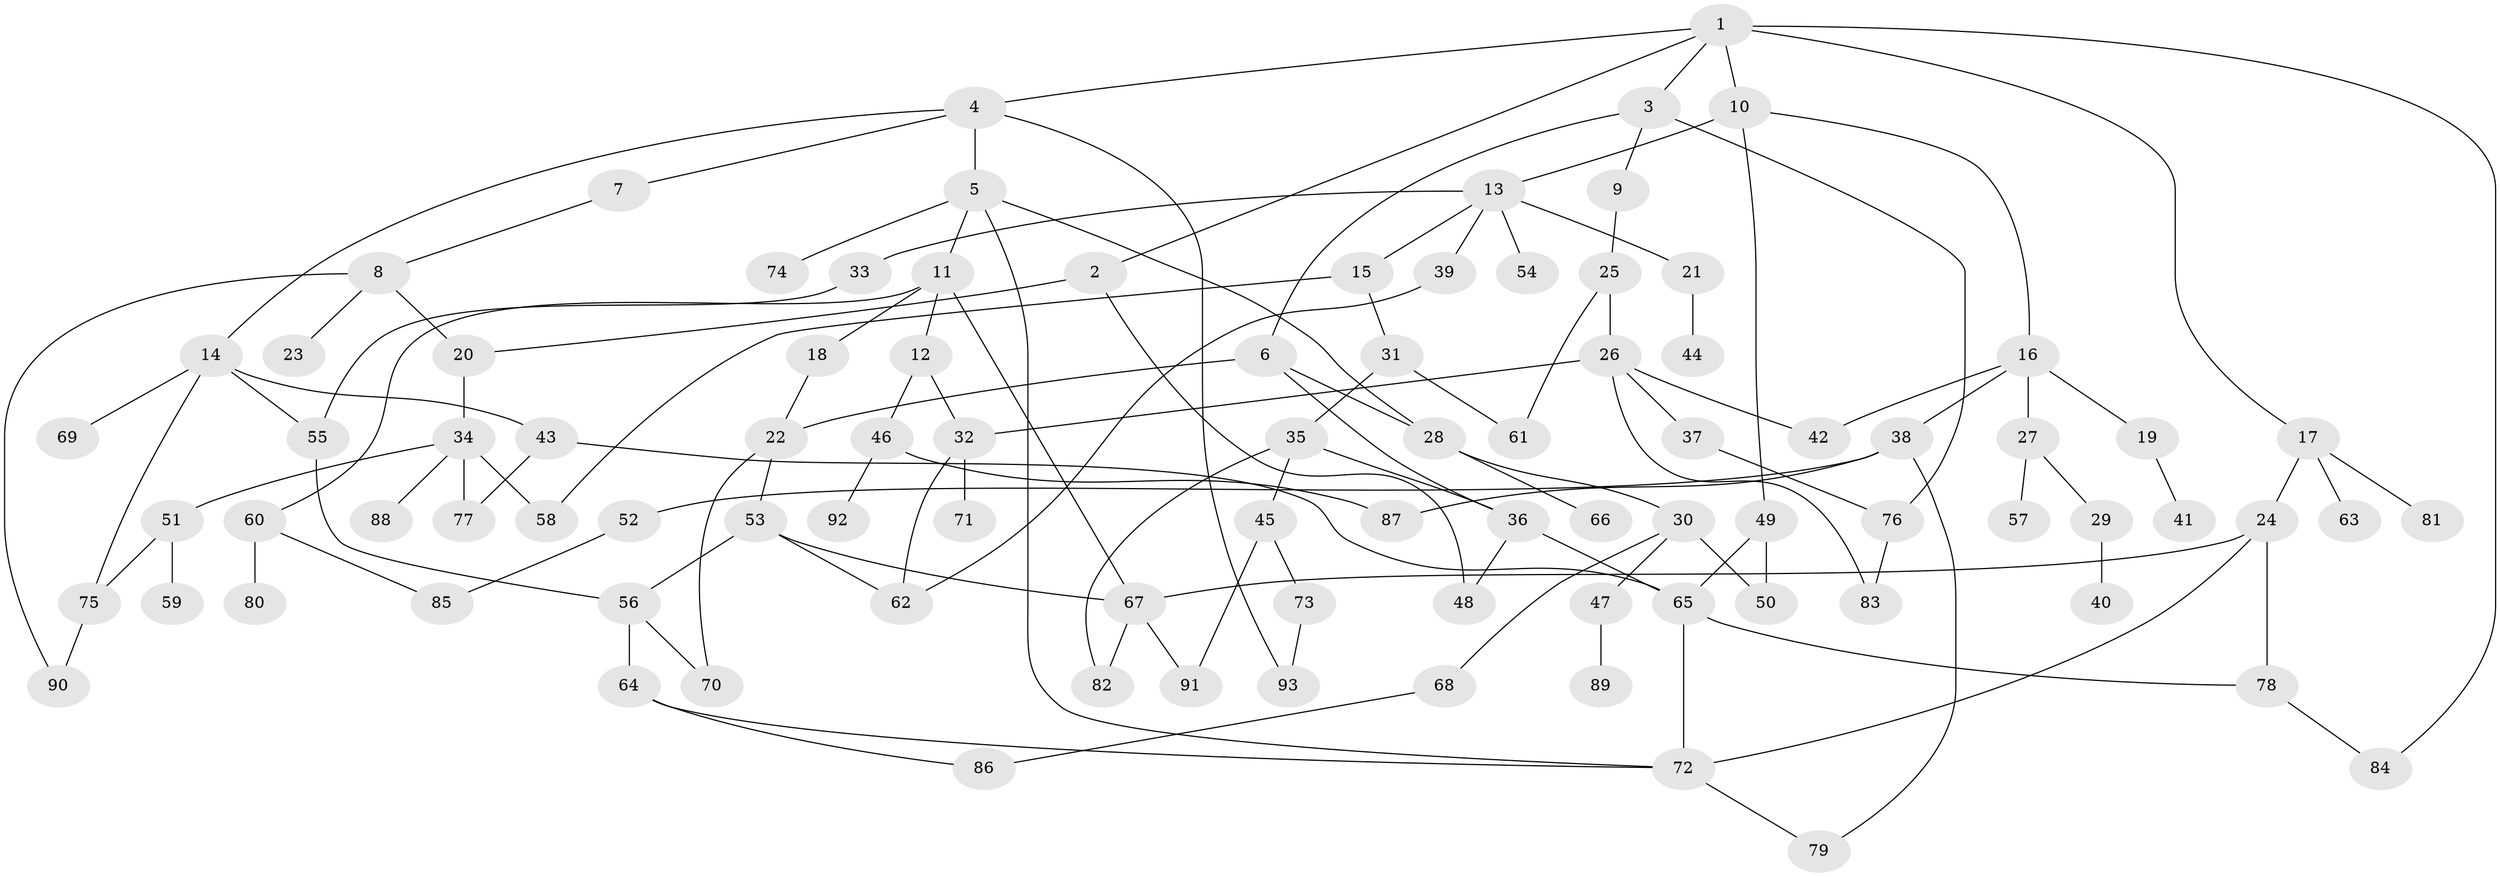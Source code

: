 // coarse degree distribution, {6: 0.1, 4: 0.13333333333333333, 8: 0.016666666666666666, 5: 0.06666666666666667, 3: 0.18333333333333332, 1: 0.23333333333333334, 7: 0.05, 2: 0.21666666666666667}
// Generated by graph-tools (version 1.1) at 2025/51/02/27/25 19:51:39]
// undirected, 93 vertices, 128 edges
graph export_dot {
graph [start="1"]
  node [color=gray90,style=filled];
  1;
  2;
  3;
  4;
  5;
  6;
  7;
  8;
  9;
  10;
  11;
  12;
  13;
  14;
  15;
  16;
  17;
  18;
  19;
  20;
  21;
  22;
  23;
  24;
  25;
  26;
  27;
  28;
  29;
  30;
  31;
  32;
  33;
  34;
  35;
  36;
  37;
  38;
  39;
  40;
  41;
  42;
  43;
  44;
  45;
  46;
  47;
  48;
  49;
  50;
  51;
  52;
  53;
  54;
  55;
  56;
  57;
  58;
  59;
  60;
  61;
  62;
  63;
  64;
  65;
  66;
  67;
  68;
  69;
  70;
  71;
  72;
  73;
  74;
  75;
  76;
  77;
  78;
  79;
  80;
  81;
  82;
  83;
  84;
  85;
  86;
  87;
  88;
  89;
  90;
  91;
  92;
  93;
  1 -- 2;
  1 -- 3;
  1 -- 4;
  1 -- 10;
  1 -- 17;
  1 -- 84;
  2 -- 20;
  2 -- 48;
  3 -- 6;
  3 -- 9;
  3 -- 76;
  4 -- 5;
  4 -- 7;
  4 -- 14;
  4 -- 93;
  5 -- 11;
  5 -- 72;
  5 -- 74;
  5 -- 28;
  6 -- 22;
  6 -- 28;
  6 -- 36;
  7 -- 8;
  8 -- 23;
  8 -- 90;
  8 -- 20;
  9 -- 25;
  10 -- 13;
  10 -- 16;
  10 -- 49;
  11 -- 12;
  11 -- 18;
  11 -- 60;
  11 -- 67;
  12 -- 32;
  12 -- 46;
  13 -- 15;
  13 -- 21;
  13 -- 33;
  13 -- 39;
  13 -- 54;
  14 -- 43;
  14 -- 69;
  14 -- 75;
  14 -- 55;
  15 -- 31;
  15 -- 58;
  16 -- 19;
  16 -- 27;
  16 -- 38;
  16 -- 42;
  17 -- 24;
  17 -- 63;
  17 -- 81;
  18 -- 22;
  19 -- 41;
  20 -- 34;
  21 -- 44;
  22 -- 53;
  22 -- 70;
  24 -- 78;
  24 -- 67;
  24 -- 72;
  25 -- 26;
  25 -- 61;
  26 -- 37;
  26 -- 83;
  26 -- 32;
  26 -- 42;
  27 -- 29;
  27 -- 57;
  28 -- 30;
  28 -- 66;
  29 -- 40;
  30 -- 47;
  30 -- 50;
  30 -- 68;
  31 -- 35;
  31 -- 61;
  32 -- 71;
  32 -- 62;
  33 -- 55;
  34 -- 51;
  34 -- 88;
  34 -- 77;
  34 -- 58;
  35 -- 45;
  35 -- 82;
  35 -- 36;
  36 -- 65;
  36 -- 48;
  37 -- 76;
  38 -- 52;
  38 -- 87;
  38 -- 79;
  39 -- 62;
  43 -- 77;
  43 -- 65;
  45 -- 73;
  45 -- 91;
  46 -- 87;
  46 -- 92;
  47 -- 89;
  49 -- 65;
  49 -- 50;
  51 -- 59;
  51 -- 75;
  52 -- 85;
  53 -- 62;
  53 -- 67;
  53 -- 56;
  55 -- 56;
  56 -- 64;
  56 -- 70;
  60 -- 80;
  60 -- 85;
  64 -- 72;
  64 -- 86;
  65 -- 72;
  65 -- 78;
  67 -- 91;
  67 -- 82;
  68 -- 86;
  72 -- 79;
  73 -- 93;
  75 -- 90;
  76 -- 83;
  78 -- 84;
}
